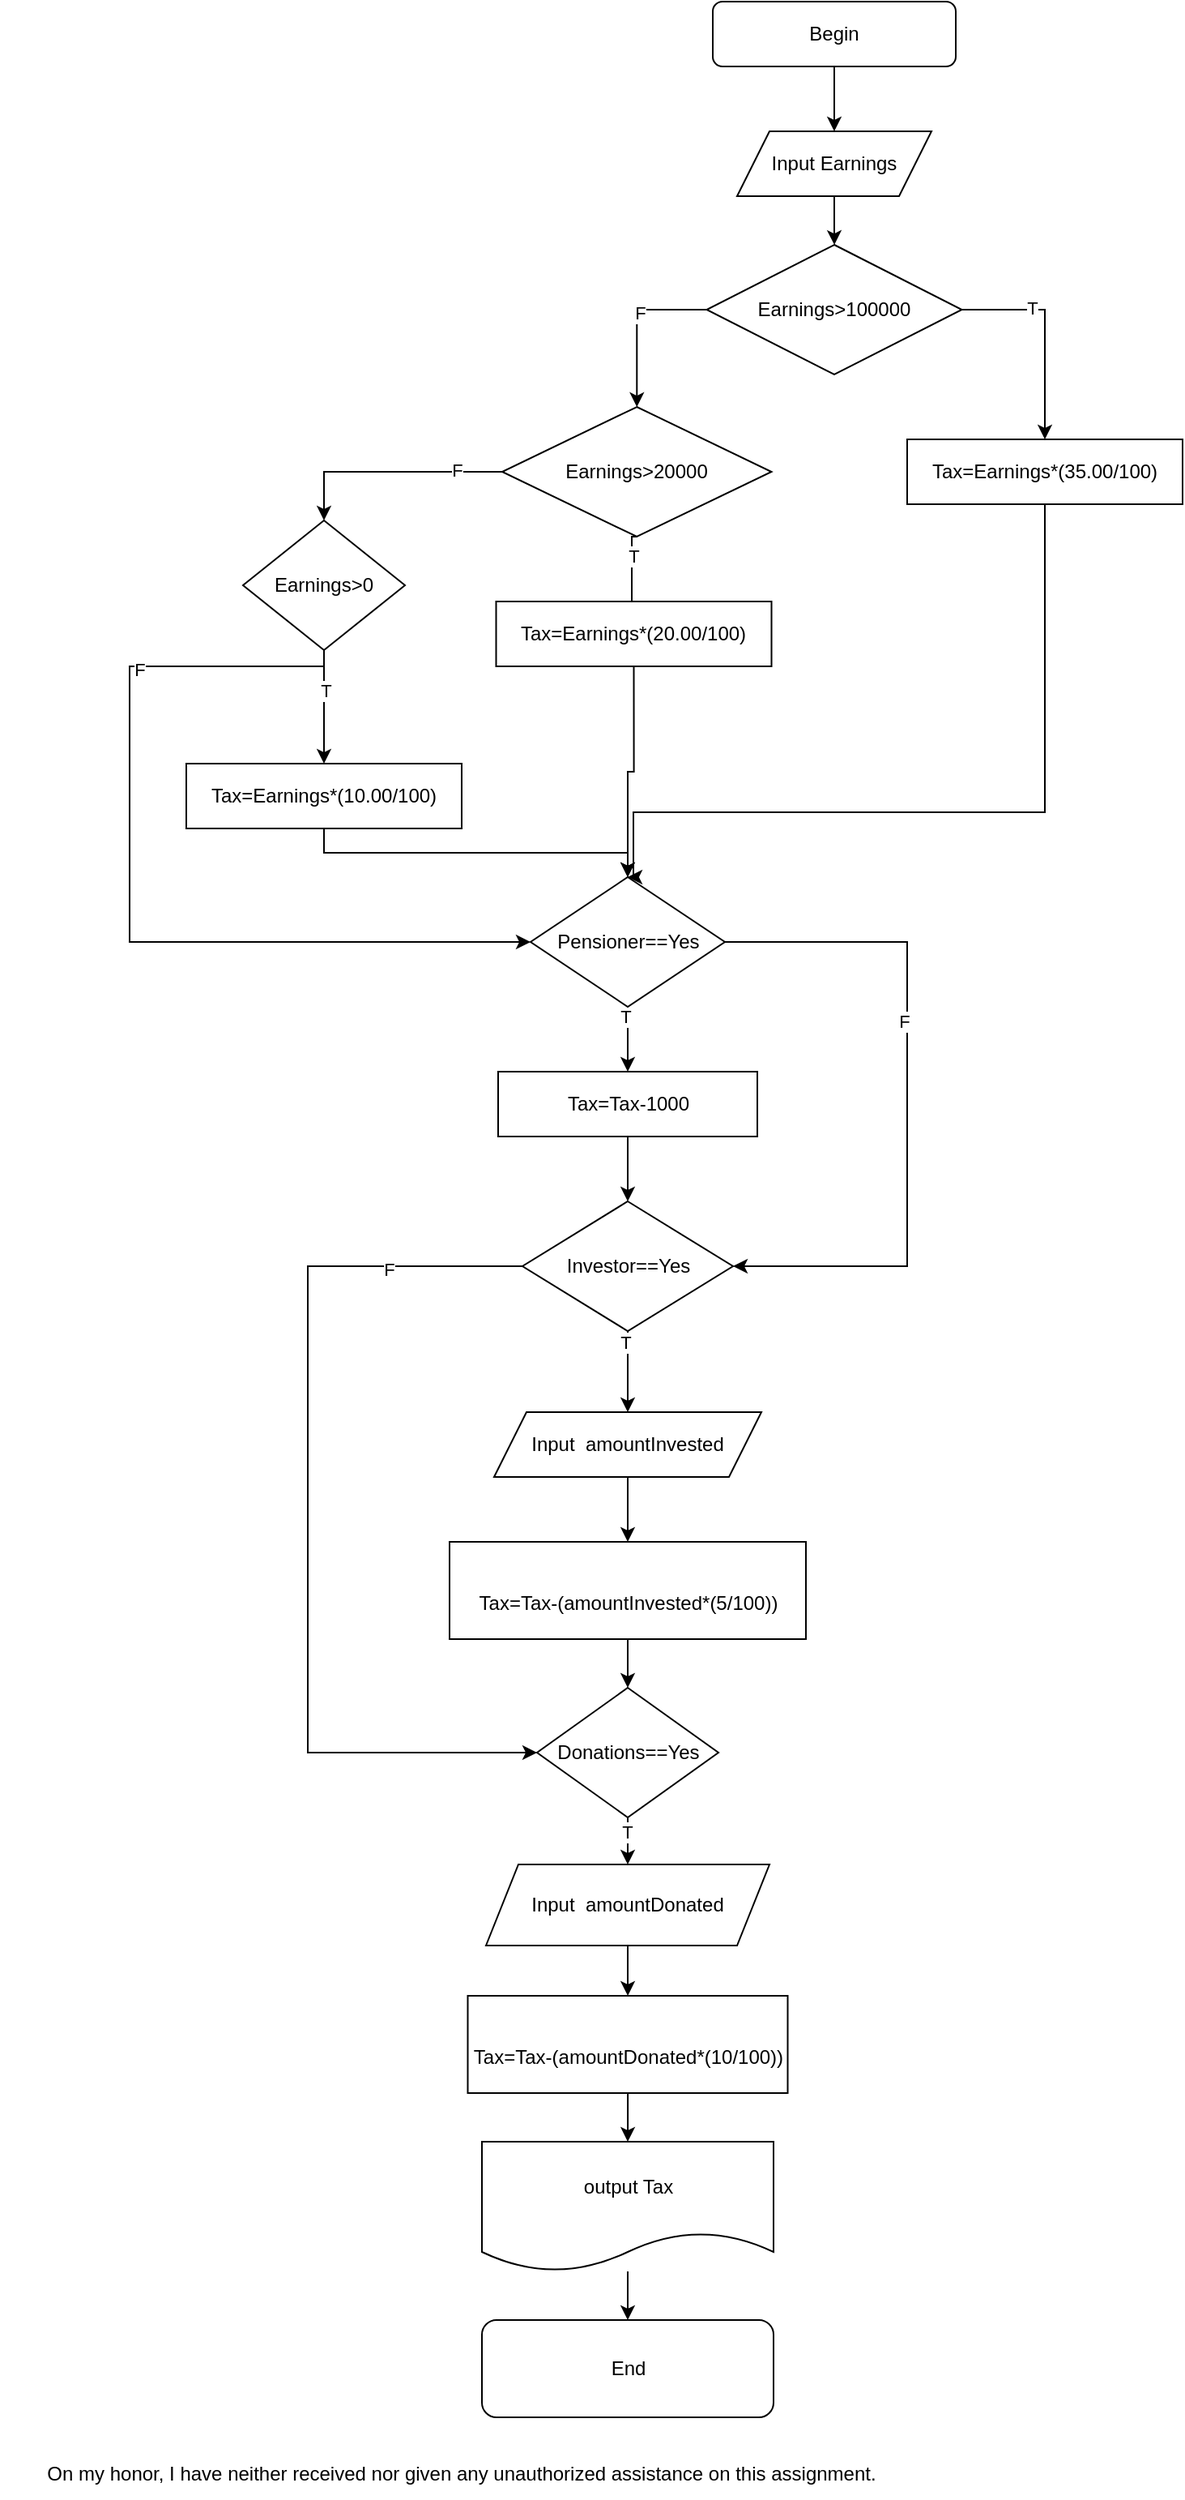 <mxfile version="15.4.3" type="github">
  <diagram id="-HhCpfpyqjP5QVtFNO8r" name="Page-1">
    <mxGraphModel dx="1422" dy="706" grid="1" gridSize="10" guides="1" tooltips="1" connect="1" arrows="1" fold="1" page="1" pageScale="1" pageWidth="827" pageHeight="1169" math="0" shadow="0">
      <root>
        <mxCell id="0" />
        <mxCell id="1" parent="0" />
        <mxCell id="6C0vSYuUfV2ya2O9skL3-1" value="Begin" style="rounded=1;whiteSpace=wrap;html=1;" vertex="1" parent="1">
          <mxGeometry x="450" y="20" width="150" height="40" as="geometry" />
        </mxCell>
        <mxCell id="6C0vSYuUfV2ya2O9skL3-7" value="" style="edgeStyle=orthogonalEdgeStyle;rounded=0;orthogonalLoop=1;jettySize=auto;html=1;" edge="1" parent="1" source="6C0vSYuUfV2ya2O9skL3-3" target="6C0vSYuUfV2ya2O9skL3-6">
          <mxGeometry relative="1" as="geometry" />
        </mxCell>
        <mxCell id="6C0vSYuUfV2ya2O9skL3-3" value="&lt;span&gt;Input Earnings&lt;/span&gt;" style="shape=parallelogram;perimeter=parallelogramPerimeter;whiteSpace=wrap;html=1;fixedSize=1;" vertex="1" parent="1">
          <mxGeometry x="465" y="100" width="120" height="40" as="geometry" />
        </mxCell>
        <mxCell id="6C0vSYuUfV2ya2O9skL3-5" value="" style="endArrow=classic;html=1;rounded=0;edgeStyle=orthogonalEdgeStyle;entryX=0.5;entryY=0;entryDx=0;entryDy=0;" edge="1" parent="1" source="6C0vSYuUfV2ya2O9skL3-1" target="6C0vSYuUfV2ya2O9skL3-3">
          <mxGeometry width="50" height="50" relative="1" as="geometry">
            <mxPoint x="540" y="250" as="sourcePoint" />
            <mxPoint x="590" y="200" as="targetPoint" />
            <Array as="points">
              <mxPoint x="525" y="90" />
              <mxPoint x="525" y="90" />
            </Array>
          </mxGeometry>
        </mxCell>
        <mxCell id="6C0vSYuUfV2ya2O9skL3-9" value="" style="edgeStyle=orthogonalEdgeStyle;rounded=0;orthogonalLoop=1;jettySize=auto;html=1;exitX=1;exitY=0.5;exitDx=0;exitDy=0;" edge="1" parent="1" source="6C0vSYuUfV2ya2O9skL3-6" target="6C0vSYuUfV2ya2O9skL3-8">
          <mxGeometry relative="1" as="geometry" />
        </mxCell>
        <mxCell id="6C0vSYuUfV2ya2O9skL3-10" value="T" style="edgeLabel;html=1;align=center;verticalAlign=middle;resizable=0;points=[];" vertex="1" connectable="0" parent="6C0vSYuUfV2ya2O9skL3-9">
          <mxGeometry x="-0.341" y="1" relative="1" as="geometry">
            <mxPoint as="offset" />
          </mxGeometry>
        </mxCell>
        <mxCell id="6C0vSYuUfV2ya2O9skL3-6" value="&lt;span&gt;Earnings&amp;gt;100000&lt;/span&gt;" style="rhombus;whiteSpace=wrap;html=1;" vertex="1" parent="1">
          <mxGeometry x="446.25" y="170" width="157.5" height="80" as="geometry" />
        </mxCell>
        <mxCell id="6C0vSYuUfV2ya2O9skL3-8" value="Tax=Earnings*(35.00/100)" style="rounded=0;whiteSpace=wrap;html=1;" vertex="1" parent="1">
          <mxGeometry x="570" y="290" width="170" height="40" as="geometry" />
        </mxCell>
        <mxCell id="6C0vSYuUfV2ya2O9skL3-15" value="" style="edgeStyle=orthogonalEdgeStyle;rounded=0;orthogonalLoop=1;jettySize=auto;html=1;exitX=0.5;exitY=1;exitDx=0;exitDy=0;entryX=0.5;entryY=0;entryDx=0;entryDy=0;" edge="1" parent="1" source="6C0vSYuUfV2ya2O9skL3-11" target="6C0vSYuUfV2ya2O9skL3-14">
          <mxGeometry relative="1" as="geometry">
            <Array as="points">
              <mxPoint x="400" y="350" />
              <mxPoint x="400" y="410" />
            </Array>
          </mxGeometry>
        </mxCell>
        <mxCell id="6C0vSYuUfV2ya2O9skL3-16" value="T" style="edgeLabel;html=1;align=center;verticalAlign=middle;resizable=0;points=[];" vertex="1" connectable="0" parent="6C0vSYuUfV2ya2O9skL3-15">
          <mxGeometry x="-0.647" y="1" relative="1" as="geometry">
            <mxPoint as="offset" />
          </mxGeometry>
        </mxCell>
        <mxCell id="6C0vSYuUfV2ya2O9skL3-11" value="&lt;span&gt;Earnings&amp;gt;20000&lt;/span&gt;" style="rhombus;whiteSpace=wrap;html=1;" vertex="1" parent="1">
          <mxGeometry x="320" y="270" width="166.25" height="80" as="geometry" />
        </mxCell>
        <mxCell id="6C0vSYuUfV2ya2O9skL3-12" value="" style="endArrow=classic;html=1;rounded=0;edgeStyle=orthogonalEdgeStyle;exitX=0;exitY=0.5;exitDx=0;exitDy=0;" edge="1" parent="1" source="6C0vSYuUfV2ya2O9skL3-6" target="6C0vSYuUfV2ya2O9skL3-11">
          <mxGeometry width="50" height="50" relative="1" as="geometry">
            <mxPoint x="270" y="290" as="sourcePoint" />
            <mxPoint x="320" y="240" as="targetPoint" />
          </mxGeometry>
        </mxCell>
        <mxCell id="6C0vSYuUfV2ya2O9skL3-13" value="F" style="edgeLabel;html=1;align=center;verticalAlign=middle;resizable=0;points=[];" vertex="1" connectable="0" parent="6C0vSYuUfV2ya2O9skL3-12">
          <mxGeometry x="-0.198" y="2" relative="1" as="geometry">
            <mxPoint as="offset" />
          </mxGeometry>
        </mxCell>
        <mxCell id="6C0vSYuUfV2ya2O9skL3-14" value="Tax=Earnings*(20.00/100)" style="rounded=0;whiteSpace=wrap;html=1;" vertex="1" parent="1">
          <mxGeometry x="316.25" y="390" width="170" height="40" as="geometry" />
        </mxCell>
        <mxCell id="6C0vSYuUfV2ya2O9skL3-21" value="" style="edgeStyle=orthogonalEdgeStyle;rounded=0;orthogonalLoop=1;jettySize=auto;html=1;" edge="1" parent="1" source="6C0vSYuUfV2ya2O9skL3-17" target="6C0vSYuUfV2ya2O9skL3-20">
          <mxGeometry relative="1" as="geometry" />
        </mxCell>
        <mxCell id="6C0vSYuUfV2ya2O9skL3-22" value="T" style="edgeLabel;html=1;align=center;verticalAlign=middle;resizable=0;points=[];" vertex="1" connectable="0" parent="6C0vSYuUfV2ya2O9skL3-21">
          <mxGeometry x="-0.284" y="1" relative="1" as="geometry">
            <mxPoint as="offset" />
          </mxGeometry>
        </mxCell>
        <mxCell id="6C0vSYuUfV2ya2O9skL3-17" value="&lt;span&gt;Earnings&amp;gt;0&lt;/span&gt;" style="rhombus;whiteSpace=wrap;html=1;" vertex="1" parent="1">
          <mxGeometry x="160" y="340" width="100" height="80" as="geometry" />
        </mxCell>
        <mxCell id="6C0vSYuUfV2ya2O9skL3-18" value="" style="endArrow=classic;html=1;rounded=0;edgeStyle=orthogonalEdgeStyle;entryX=0.5;entryY=0;entryDx=0;entryDy=0;exitX=0;exitY=0.5;exitDx=0;exitDy=0;" edge="1" parent="1" source="6C0vSYuUfV2ya2O9skL3-11" target="6C0vSYuUfV2ya2O9skL3-17">
          <mxGeometry width="50" height="50" relative="1" as="geometry">
            <mxPoint x="320" y="311" as="sourcePoint" />
            <mxPoint x="160" y="240" as="targetPoint" />
          </mxGeometry>
        </mxCell>
        <mxCell id="6C0vSYuUfV2ya2O9skL3-19" value="F" style="edgeLabel;html=1;align=center;verticalAlign=middle;resizable=0;points=[];" vertex="1" connectable="0" parent="6C0vSYuUfV2ya2O9skL3-18">
          <mxGeometry x="-0.6" y="-1" relative="1" as="geometry">
            <mxPoint as="offset" />
          </mxGeometry>
        </mxCell>
        <mxCell id="6C0vSYuUfV2ya2O9skL3-20" value="Tax=Earnings*(10.00/100)" style="rounded=0;whiteSpace=wrap;html=1;" vertex="1" parent="1">
          <mxGeometry x="125" y="490" width="170" height="40" as="geometry" />
        </mxCell>
        <mxCell id="6C0vSYuUfV2ya2O9skL3-30" value="" style="edgeStyle=orthogonalEdgeStyle;rounded=0;orthogonalLoop=1;jettySize=auto;html=1;" edge="1" parent="1" source="6C0vSYuUfV2ya2O9skL3-23" target="6C0vSYuUfV2ya2O9skL3-29">
          <mxGeometry relative="1" as="geometry" />
        </mxCell>
        <mxCell id="6C0vSYuUfV2ya2O9skL3-31" value="T" style="edgeLabel;html=1;align=center;verticalAlign=middle;resizable=0;points=[];" vertex="1" connectable="0" parent="6C0vSYuUfV2ya2O9skL3-30">
          <mxGeometry x="-0.719" y="-2" relative="1" as="geometry">
            <mxPoint as="offset" />
          </mxGeometry>
        </mxCell>
        <mxCell id="6C0vSYuUfV2ya2O9skL3-23" value="Pensioner==Yes" style="rhombus;whiteSpace=wrap;html=1;" vertex="1" parent="1">
          <mxGeometry x="337.5" y="560" width="120" height="80" as="geometry" />
        </mxCell>
        <mxCell id="6C0vSYuUfV2ya2O9skL3-24" value="" style="endArrow=classic;html=1;rounded=0;edgeStyle=orthogonalEdgeStyle;exitX=0.5;exitY=1;exitDx=0;exitDy=0;entryX=0.5;entryY=0;entryDx=0;entryDy=0;" edge="1" parent="1" source="6C0vSYuUfV2ya2O9skL3-20" target="6C0vSYuUfV2ya2O9skL3-23">
          <mxGeometry width="50" height="50" relative="1" as="geometry">
            <mxPoint x="220" y="660" as="sourcePoint" />
            <mxPoint x="270" y="610" as="targetPoint" />
          </mxGeometry>
        </mxCell>
        <mxCell id="6C0vSYuUfV2ya2O9skL3-25" value="" style="endArrow=classic;html=1;rounded=0;edgeStyle=orthogonalEdgeStyle;exitX=0.5;exitY=1;exitDx=0;exitDy=0;entryX=0.5;entryY=0;entryDx=0;entryDy=0;" edge="1" parent="1" source="6C0vSYuUfV2ya2O9skL3-8" target="6C0vSYuUfV2ya2O9skL3-23">
          <mxGeometry width="50" height="50" relative="1" as="geometry">
            <mxPoint x="670" y="570" as="sourcePoint" />
            <mxPoint x="720" y="520" as="targetPoint" />
            <Array as="points">
              <mxPoint x="655" y="520" />
              <mxPoint x="401" y="520" />
              <mxPoint x="401" y="560" />
            </Array>
          </mxGeometry>
        </mxCell>
        <mxCell id="6C0vSYuUfV2ya2O9skL3-26" value="" style="endArrow=classic;html=1;rounded=0;edgeStyle=orthogonalEdgeStyle;exitX=0.5;exitY=1;exitDx=0;exitDy=0;entryX=0.5;entryY=0;entryDx=0;entryDy=0;" edge="1" parent="1" source="6C0vSYuUfV2ya2O9skL3-14" target="6C0vSYuUfV2ya2O9skL3-23">
          <mxGeometry width="50" height="50" relative="1" as="geometry">
            <mxPoint x="460" y="520" as="sourcePoint" />
            <mxPoint x="510" y="470" as="targetPoint" />
          </mxGeometry>
        </mxCell>
        <mxCell id="6C0vSYuUfV2ya2O9skL3-27" value="" style="endArrow=classic;html=1;rounded=0;edgeStyle=orthogonalEdgeStyle;entryX=0;entryY=0.5;entryDx=0;entryDy=0;" edge="1" parent="1" source="6C0vSYuUfV2ya2O9skL3-17" target="6C0vSYuUfV2ya2O9skL3-23">
          <mxGeometry width="50" height="50" relative="1" as="geometry">
            <mxPoint x="90" y="680" as="sourcePoint" />
            <mxPoint x="140" y="630" as="targetPoint" />
            <Array as="points">
              <mxPoint x="210" y="430" />
              <mxPoint x="90" y="430" />
              <mxPoint x="90" y="600" />
            </Array>
          </mxGeometry>
        </mxCell>
        <mxCell id="6C0vSYuUfV2ya2O9skL3-28" value="F" style="edgeLabel;html=1;align=center;verticalAlign=middle;resizable=0;points=[];" vertex="1" connectable="0" parent="6C0vSYuUfV2ya2O9skL3-27">
          <mxGeometry x="-0.545" y="2" relative="1" as="geometry">
            <mxPoint as="offset" />
          </mxGeometry>
        </mxCell>
        <mxCell id="6C0vSYuUfV2ya2O9skL3-33" value="" style="edgeStyle=orthogonalEdgeStyle;rounded=0;orthogonalLoop=1;jettySize=auto;html=1;" edge="1" parent="1" source="6C0vSYuUfV2ya2O9skL3-29" target="6C0vSYuUfV2ya2O9skL3-32">
          <mxGeometry relative="1" as="geometry" />
        </mxCell>
        <mxCell id="6C0vSYuUfV2ya2O9skL3-29" value="Tax=Tax-1000" style="rounded=0;whiteSpace=wrap;html=1;" vertex="1" parent="1">
          <mxGeometry x="317.5" y="680" width="160" height="40" as="geometry" />
        </mxCell>
        <mxCell id="6C0vSYuUfV2ya2O9skL3-32" value="Investor==Yes" style="rhombus;whiteSpace=wrap;html=1;" vertex="1" parent="1">
          <mxGeometry x="332.5" y="760" width="130" height="80" as="geometry" />
        </mxCell>
        <mxCell id="6C0vSYuUfV2ya2O9skL3-40" value="" style="edgeStyle=orthogonalEdgeStyle;rounded=0;orthogonalLoop=1;jettySize=auto;html=1;" edge="1" parent="1" source="6C0vSYuUfV2ya2O9skL3-34" target="6C0vSYuUfV2ya2O9skL3-39">
          <mxGeometry relative="1" as="geometry" />
        </mxCell>
        <mxCell id="6C0vSYuUfV2ya2O9skL3-34" value="&lt;br&gt;Tax=Tax-(amountInvested*(5/100))" style="rounded=0;whiteSpace=wrap;html=1;" vertex="1" parent="1">
          <mxGeometry x="287.5" y="970" width="220" height="60" as="geometry" />
        </mxCell>
        <mxCell id="6C0vSYuUfV2ya2O9skL3-38" value="" style="edgeStyle=orthogonalEdgeStyle;rounded=0;orthogonalLoop=1;jettySize=auto;html=1;" edge="1" parent="1" source="6C0vSYuUfV2ya2O9skL3-35" target="6C0vSYuUfV2ya2O9skL3-34">
          <mxGeometry relative="1" as="geometry" />
        </mxCell>
        <mxCell id="6C0vSYuUfV2ya2O9skL3-35" value="Input&amp;nbsp;&amp;nbsp;amountInvested" style="shape=parallelogram;perimeter=parallelogramPerimeter;whiteSpace=wrap;html=1;fixedSize=1;" vertex="1" parent="1">
          <mxGeometry x="315" y="890" width="165" height="40" as="geometry" />
        </mxCell>
        <mxCell id="6C0vSYuUfV2ya2O9skL3-36" value="" style="endArrow=classic;html=1;rounded=0;edgeStyle=orthogonalEdgeStyle;exitX=0.5;exitY=1;exitDx=0;exitDy=0;" edge="1" parent="1" source="6C0vSYuUfV2ya2O9skL3-32" target="6C0vSYuUfV2ya2O9skL3-35">
          <mxGeometry width="50" height="50" relative="1" as="geometry">
            <mxPoint x="470" y="930" as="sourcePoint" />
            <mxPoint x="520" y="880" as="targetPoint" />
          </mxGeometry>
        </mxCell>
        <mxCell id="6C0vSYuUfV2ya2O9skL3-37" value="T" style="edgeLabel;html=1;align=center;verticalAlign=middle;resizable=0;points=[];" vertex="1" connectable="0" parent="6C0vSYuUfV2ya2O9skL3-36">
          <mxGeometry x="-0.738" y="-2" relative="1" as="geometry">
            <mxPoint as="offset" />
          </mxGeometry>
        </mxCell>
        <mxCell id="6C0vSYuUfV2ya2O9skL3-46" value="" style="edgeStyle=orthogonalEdgeStyle;rounded=0;orthogonalLoop=1;jettySize=auto;html=1;" edge="1" parent="1" source="6C0vSYuUfV2ya2O9skL3-39" target="6C0vSYuUfV2ya2O9skL3-45">
          <mxGeometry relative="1" as="geometry" />
        </mxCell>
        <mxCell id="6C0vSYuUfV2ya2O9skL3-47" value="T" style="edgeLabel;html=1;align=center;verticalAlign=middle;resizable=0;points=[];" vertex="1" connectable="0" parent="6C0vSYuUfV2ya2O9skL3-46">
          <mxGeometry x="-0.675" y="-1" relative="1" as="geometry">
            <mxPoint as="offset" />
          </mxGeometry>
        </mxCell>
        <mxCell id="6C0vSYuUfV2ya2O9skL3-39" value="Donations==Yes" style="rhombus;whiteSpace=wrap;html=1;" vertex="1" parent="1">
          <mxGeometry x="341.5" y="1060" width="112" height="80" as="geometry" />
        </mxCell>
        <mxCell id="6C0vSYuUfV2ya2O9skL3-41" value="" style="endArrow=classic;html=1;rounded=0;edgeStyle=orthogonalEdgeStyle;exitX=1;exitY=0.5;exitDx=0;exitDy=0;entryX=1;entryY=0.5;entryDx=0;entryDy=0;" edge="1" parent="1" source="6C0vSYuUfV2ya2O9skL3-23" target="6C0vSYuUfV2ya2O9skL3-32">
          <mxGeometry width="50" height="50" relative="1" as="geometry">
            <mxPoint x="660" y="810" as="sourcePoint" />
            <mxPoint x="710" y="760" as="targetPoint" />
            <Array as="points">
              <mxPoint x="570" y="600" />
              <mxPoint x="570" y="800" />
            </Array>
          </mxGeometry>
        </mxCell>
        <mxCell id="6C0vSYuUfV2ya2O9skL3-42" value="F" style="edgeLabel;html=1;align=center;verticalAlign=middle;resizable=0;points=[];" vertex="1" connectable="0" parent="6C0vSYuUfV2ya2O9skL3-41">
          <mxGeometry x="-0.234" y="-2" relative="1" as="geometry">
            <mxPoint as="offset" />
          </mxGeometry>
        </mxCell>
        <mxCell id="6C0vSYuUfV2ya2O9skL3-43" value="" style="endArrow=classic;html=1;rounded=0;edgeStyle=orthogonalEdgeStyle;exitX=0;exitY=0.5;exitDx=0;exitDy=0;entryX=0;entryY=0.5;entryDx=0;entryDy=0;" edge="1" parent="1" source="6C0vSYuUfV2ya2O9skL3-32" target="6C0vSYuUfV2ya2O9skL3-39">
          <mxGeometry width="50" height="50" relative="1" as="geometry">
            <mxPoint x="120" y="900" as="sourcePoint" />
            <mxPoint x="170" y="850" as="targetPoint" />
            <Array as="points">
              <mxPoint x="200" y="800" />
              <mxPoint x="200" y="1100" />
            </Array>
          </mxGeometry>
        </mxCell>
        <mxCell id="6C0vSYuUfV2ya2O9skL3-44" value="F" style="edgeLabel;html=1;align=center;verticalAlign=middle;resizable=0;points=[];" vertex="1" connectable="0" parent="6C0vSYuUfV2ya2O9skL3-43">
          <mxGeometry x="-0.712" y="2" relative="1" as="geometry">
            <mxPoint as="offset" />
          </mxGeometry>
        </mxCell>
        <mxCell id="6C0vSYuUfV2ya2O9skL3-49" value="" style="edgeStyle=orthogonalEdgeStyle;rounded=0;orthogonalLoop=1;jettySize=auto;html=1;" edge="1" parent="1" source="6C0vSYuUfV2ya2O9skL3-45" target="6C0vSYuUfV2ya2O9skL3-48">
          <mxGeometry relative="1" as="geometry" />
        </mxCell>
        <mxCell id="6C0vSYuUfV2ya2O9skL3-45" value="Input&amp;nbsp;&amp;nbsp;amountDonated" style="shape=parallelogram;perimeter=parallelogramPerimeter;whiteSpace=wrap;html=1;fixedSize=1;" vertex="1" parent="1">
          <mxGeometry x="310" y="1169" width="175" height="50" as="geometry" />
        </mxCell>
        <mxCell id="6C0vSYuUfV2ya2O9skL3-51" value="" style="edgeStyle=orthogonalEdgeStyle;rounded=0;orthogonalLoop=1;jettySize=auto;html=1;" edge="1" parent="1" source="6C0vSYuUfV2ya2O9skL3-48" target="6C0vSYuUfV2ya2O9skL3-50">
          <mxGeometry relative="1" as="geometry" />
        </mxCell>
        <mxCell id="6C0vSYuUfV2ya2O9skL3-48" value="&lt;br&gt;&lt;span&gt;Tax=Tax-(&lt;/span&gt;amountDonated&lt;span&gt;*(10/100))&lt;/span&gt;" style="rounded=0;whiteSpace=wrap;html=1;" vertex="1" parent="1">
          <mxGeometry x="298.75" y="1250" width="197.5" height="60" as="geometry" />
        </mxCell>
        <mxCell id="6C0vSYuUfV2ya2O9skL3-53" value="" style="edgeStyle=orthogonalEdgeStyle;rounded=0;orthogonalLoop=1;jettySize=auto;html=1;" edge="1" parent="1" source="6C0vSYuUfV2ya2O9skL3-50" target="6C0vSYuUfV2ya2O9skL3-52">
          <mxGeometry relative="1" as="geometry" />
        </mxCell>
        <mxCell id="6C0vSYuUfV2ya2O9skL3-50" value="output Tax" style="shape=document;whiteSpace=wrap;html=1;boundedLbl=1;" vertex="1" parent="1">
          <mxGeometry x="307.5" y="1340" width="180" height="80" as="geometry" />
        </mxCell>
        <mxCell id="6C0vSYuUfV2ya2O9skL3-52" value="End" style="rounded=1;whiteSpace=wrap;html=1;" vertex="1" parent="1">
          <mxGeometry x="307.5" y="1450" width="180" height="60" as="geometry" />
        </mxCell>
        <mxCell id="6C0vSYuUfV2ya2O9skL3-54" value="On my honor, I have neither received nor given any unauthorized assistance on this assignment." style="text;html=1;strokeColor=none;fillColor=none;align=center;verticalAlign=middle;whiteSpace=wrap;rounded=0;" vertex="1" parent="1">
          <mxGeometry x="10" y="1530" width="570" height="30" as="geometry" />
        </mxCell>
      </root>
    </mxGraphModel>
  </diagram>
</mxfile>
